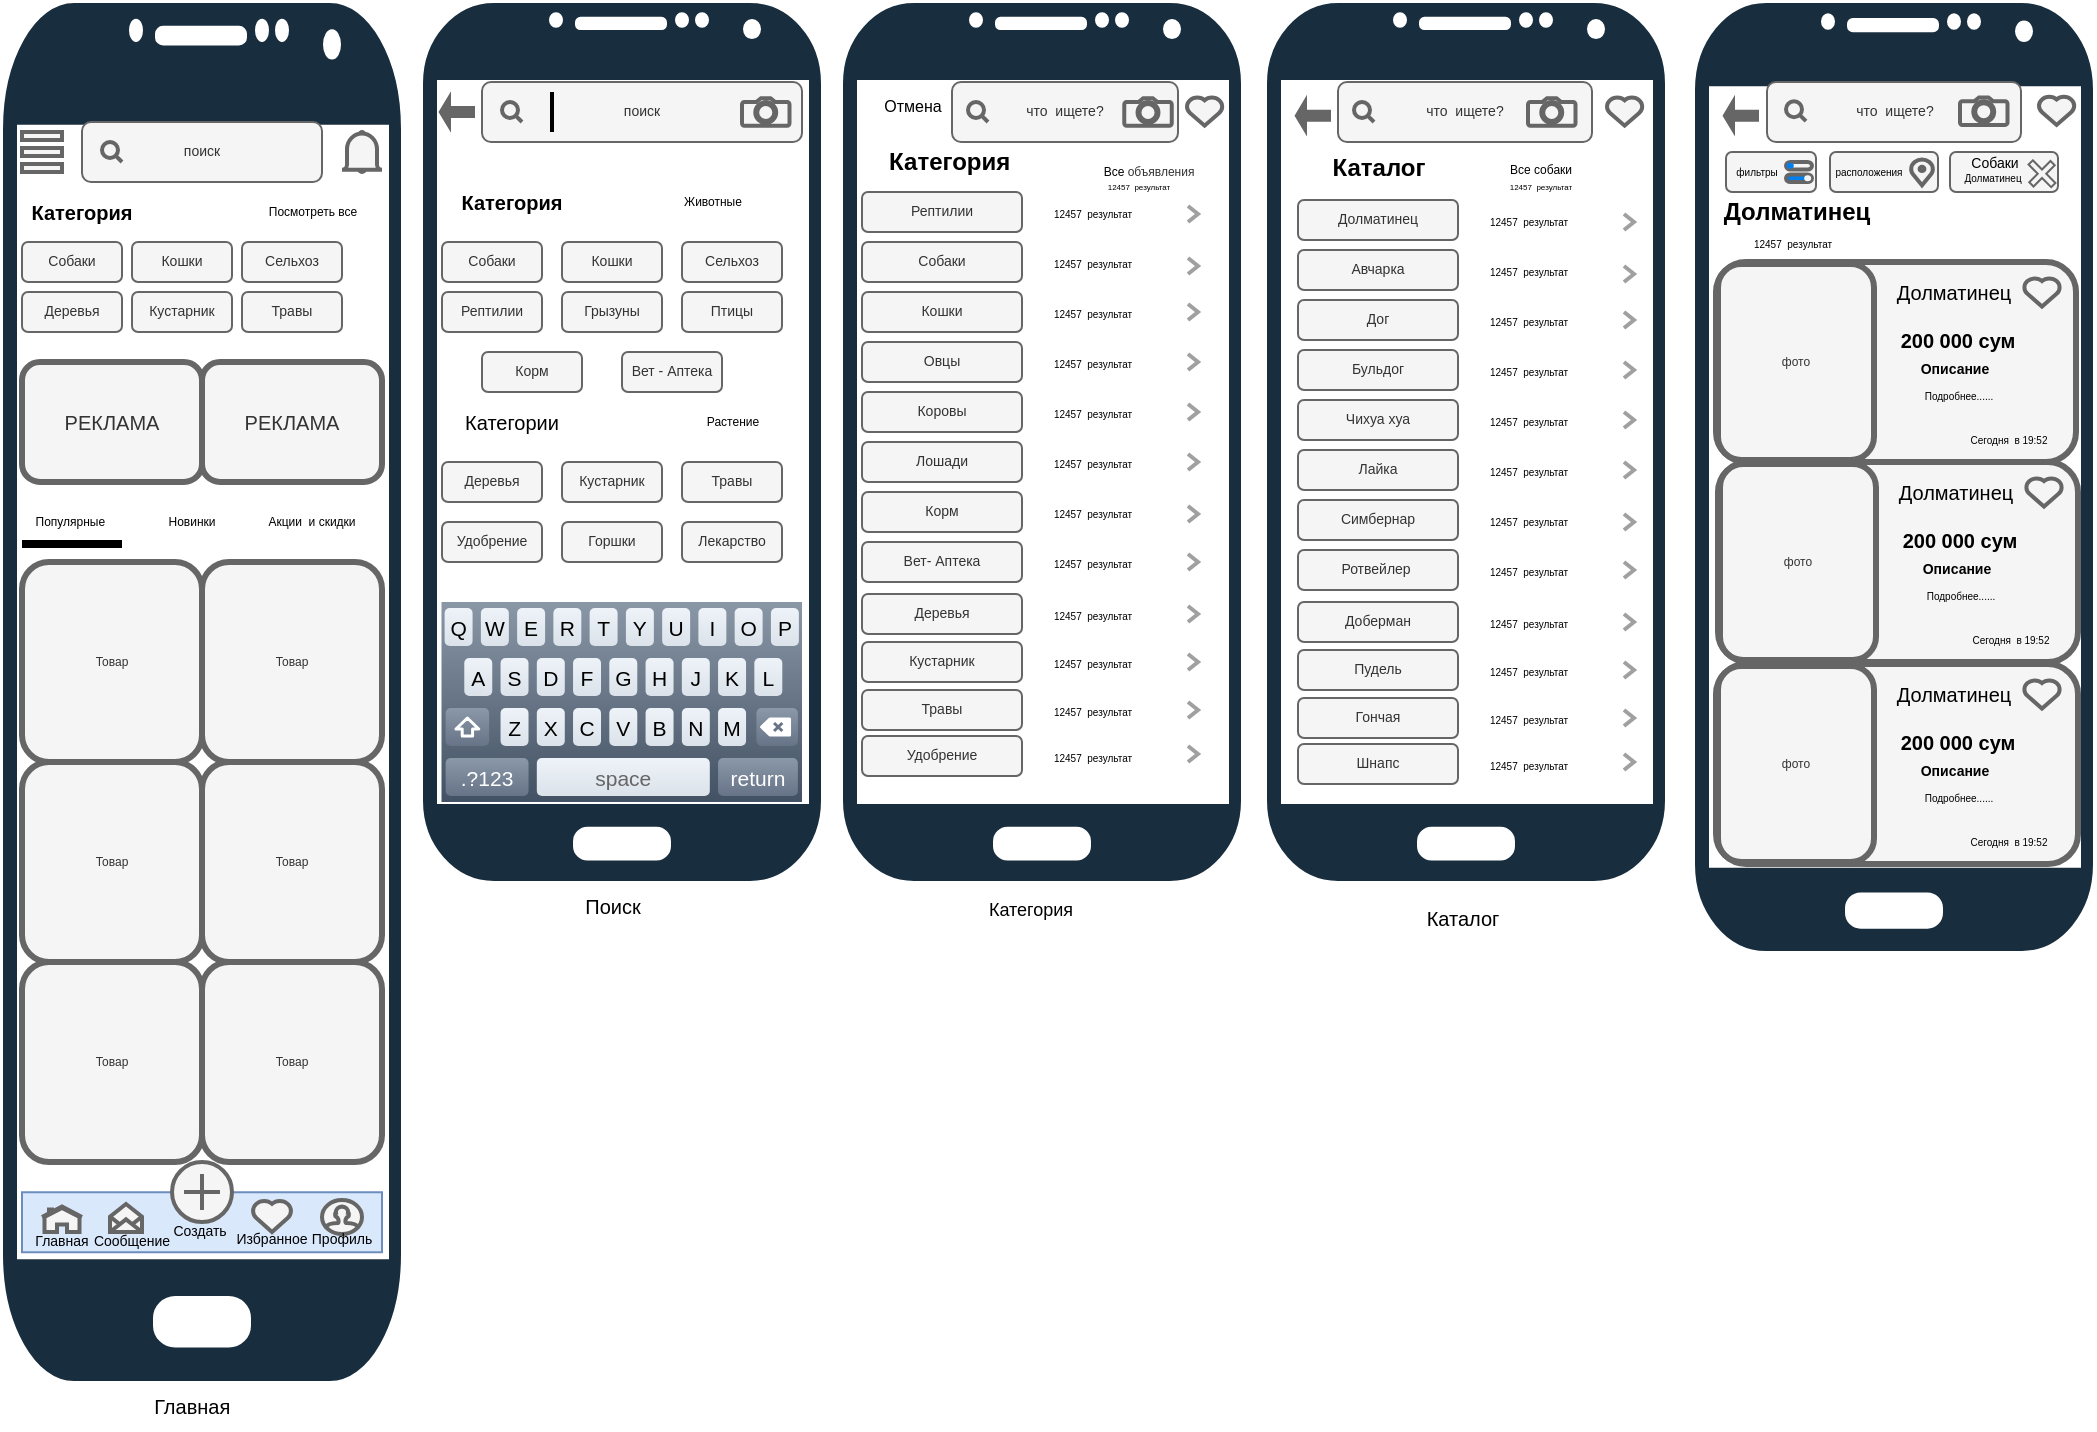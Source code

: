 <mxfile version="20.7.4" type="github">
  <diagram id="JlM-V_NoU1FeULhczOWX" name="Страница 1">
    <mxGraphModel dx="1083" dy="739" grid="0" gridSize="10" guides="1" tooltips="1" connect="1" arrows="1" fold="1" page="0" pageScale="1" pageWidth="827" pageHeight="1169" math="0" shadow="0">
      <root>
        <mxCell id="0" />
        <mxCell id="1" parent="0" />
        <mxCell id="flnWNuCMUBUqU85HIkac-3" value="" style="verticalLabelPosition=bottom;verticalAlign=top;html=1;shadow=0;dashed=0;strokeWidth=1;shape=mxgraph.android.phone2;strokeColor=#FFFFFF;labelBackgroundColor=none;fillColor=#182E3E;fontColor=#FFFFFF;" parent="1" vertex="1">
          <mxGeometry x="10" y="10" width="200" height="690" as="geometry" />
        </mxCell>
        <mxCell id="flnWNuCMUBUqU85HIkac-5" value="" style="rounded=0;whiteSpace=wrap;html=1;strokeColor=#6c8ebf;fillColor=#dae8fc;" parent="1" vertex="1">
          <mxGeometry x="20" y="605.13" width="180" height="30" as="geometry" />
        </mxCell>
        <mxCell id="flnWNuCMUBUqU85HIkac-6" value="" style="html=1;verticalLabelPosition=bottom;align=center;labelBackgroundColor=#ffffff;verticalAlign=top;strokeWidth=2;shadow=0;dashed=0;shape=mxgraph.ios7.icons.home;fillColor=#f5f5f5;fontColor=#333333;strokeColor=#666666;" parent="1" vertex="1">
          <mxGeometry x="30" y="612.25" width="20" height="12.75" as="geometry" />
        </mxCell>
        <mxCell id="flnWNuCMUBUqU85HIkac-7" value="" style="html=1;verticalLabelPosition=bottom;align=center;labelBackgroundColor=#ffffff;verticalAlign=top;strokeWidth=2;strokeColor=#666666;shadow=0;dashed=0;shape=mxgraph.ios7.icons.envelope_(empty);fontColor=#333333;fillColor=#f5f5f5;" parent="1" vertex="1">
          <mxGeometry x="64" y="611" width="16" height="14" as="geometry" />
        </mxCell>
        <mxCell id="flnWNuCMUBUqU85HIkac-11" value="" style="html=1;verticalLabelPosition=bottom;align=center;labelBackgroundColor=#ffffff;verticalAlign=top;strokeWidth=2;strokeColor=#666666;shadow=0;dashed=0;shape=mxgraph.ios7.icons.user;fontColor=#333333;fillColor=#f5f5f5;" parent="1" vertex="1">
          <mxGeometry x="170" y="608.97" width="20" height="17.03" as="geometry" />
        </mxCell>
        <mxCell id="flnWNuCMUBUqU85HIkac-12" value="&lt;p&gt;&lt;font color=&quot;#000000&quot;&gt;&lt;span style=&quot;caret-color: rgb(0, 0, 0); font-size: 7px;&quot;&gt;Главная&lt;/span&gt;&lt;/font&gt;&lt;/p&gt;" style="text;html=1;strokeColor=none;fillColor=none;align=center;verticalAlign=middle;whiteSpace=wrap;rounded=0;fontColor=#FFFFFF;" parent="1" vertex="1">
          <mxGeometry x="20" y="625" width="40" height="6.84" as="geometry" />
        </mxCell>
        <mxCell id="flnWNuCMUBUqU85HIkac-13" value="&lt;font face=&quot;Helvetica&quot;&gt;Сообщение&lt;/font&gt;" style="text;html=1;strokeColor=none;fillColor=none;align=center;verticalAlign=middle;whiteSpace=wrap;rounded=0;labelBackgroundColor=none;fontFamily=Tahoma;fontSize=7;fontColor=#000000;" parent="1" vertex="1">
          <mxGeometry x="50" y="615" width="50" height="30" as="geometry" />
        </mxCell>
        <mxCell id="flnWNuCMUBUqU85HIkac-15" value="Создать&amp;nbsp;" style="text;html=1;strokeColor=none;fillColor=none;align=center;verticalAlign=middle;whiteSpace=wrap;rounded=0;labelBackgroundColor=none;fontFamily=Helvetica;fontSize=7;fontColor=#000000;" parent="1" vertex="1">
          <mxGeometry x="85" y="615" width="50" height="20" as="geometry" />
        </mxCell>
        <mxCell id="flnWNuCMUBUqU85HIkac-16" value="Профиль" style="text;html=1;strokeColor=none;fillColor=none;align=center;verticalAlign=middle;whiteSpace=wrap;rounded=0;labelBackgroundColor=none;fontFamily=Helvetica;fontSize=7;fontColor=#000000;" parent="1" vertex="1">
          <mxGeometry x="150" y="613.84" width="60" height="30" as="geometry" />
        </mxCell>
        <mxCell id="flnWNuCMUBUqU85HIkac-17" value="" style="html=1;verticalLabelPosition=bottom;align=center;labelBackgroundColor=#ffffff;verticalAlign=top;strokeWidth=2;strokeColor=#666666;shadow=0;dashed=0;shape=mxgraph.ios7.icons.add;fontFamily=Helvetica;fontSize=7;fontColor=#333333;fillColor=#f5f5f5;" parent="1" vertex="1">
          <mxGeometry x="95" y="590" width="30" height="30" as="geometry" />
        </mxCell>
        <mxCell id="flnWNuCMUBUqU85HIkac-19" value="Избранное" style="text;html=1;align=center;verticalAlign=middle;whiteSpace=wrap;rounded=0;labelBackgroundColor=none;fontFamily=Helvetica;fontSize=7;fontColor=#000000;" parent="1" vertex="1">
          <mxGeometry x="125" y="623.84" width="40" height="10" as="geometry" />
        </mxCell>
        <mxCell id="flnWNuCMUBUqU85HIkac-20" value="поиск" style="rounded=1;whiteSpace=wrap;html=1;labelBackgroundColor=none;strokeColor=#666666;fontFamily=Helvetica;fontSize=7;fontColor=#333333;fillColor=#f5f5f5;align=center;" parent="1" vertex="1">
          <mxGeometry x="50" y="70" width="120" height="30" as="geometry" />
        </mxCell>
        <mxCell id="flnWNuCMUBUqU85HIkac-21" value="" style="html=1;verticalLabelPosition=bottom;align=center;labelBackgroundColor=#ffffff;verticalAlign=top;strokeWidth=2;strokeColor=#666666;shadow=0;dashed=0;shape=mxgraph.ios7.icons.looking_glass;fontFamily=Helvetica;fontSize=7;fontColor=#333333;fillColor=#f5f5f5;" parent="1" vertex="1">
          <mxGeometry x="60" y="80" width="10" height="10" as="geometry" />
        </mxCell>
        <mxCell id="flnWNuCMUBUqU85HIkac-22" value="" style="html=1;verticalLabelPosition=bottom;align=center;labelBackgroundColor=#ffffff;verticalAlign=top;strokeWidth=2;strokeColor=#666666;shadow=0;dashed=0;shape=mxgraph.ios7.icons.bell;fontFamily=Helvetica;fontSize=7;fontColor=#333333;fillColor=#f5f5f5;" parent="1" vertex="1">
          <mxGeometry x="180" y="75" width="20" height="20" as="geometry" />
        </mxCell>
        <mxCell id="flnWNuCMUBUqU85HIkac-23" value="" style="html=1;verticalLabelPosition=bottom;align=center;labelBackgroundColor=#ffffff;verticalAlign=top;strokeWidth=2;strokeColor=#666666;shadow=0;dashed=0;shape=mxgraph.ios7.icons.options;pointerEvents=1;fontFamily=Helvetica;fontSize=7;fontColor=#333333;fillColor=#f5f5f5;" parent="1" vertex="1">
          <mxGeometry x="20" y="75" width="20" height="20" as="geometry" />
        </mxCell>
        <mxCell id="flnWNuCMUBUqU85HIkac-25" value="Собаки" style="rounded=1;whiteSpace=wrap;html=1;labelBackgroundColor=none;strokeColor=#666666;fontFamily=Helvetica;fontSize=7;fontColor=#333333;fillColor=#f5f5f5;" parent="1" vertex="1">
          <mxGeometry x="20" y="130" width="50" height="20" as="geometry" />
        </mxCell>
        <mxCell id="flnWNuCMUBUqU85HIkac-26" value="Категория" style="text;html=1;strokeColor=none;fillColor=none;align=center;verticalAlign=middle;whiteSpace=wrap;rounded=0;labelBackgroundColor=none;fontFamily=Helvetica;fontSize=10;fontColor=#000000;strokeWidth=3;fontStyle=1" parent="1" vertex="1">
          <mxGeometry x="20" y="100" width="60" height="30" as="geometry" />
        </mxCell>
        <mxCell id="flnWNuCMUBUqU85HIkac-27" value="Кошки" style="rounded=1;whiteSpace=wrap;html=1;labelBackgroundColor=none;strokeColor=#666666;fontFamily=Helvetica;fontSize=7;fontColor=#333333;fillColor=#f5f5f5;" parent="1" vertex="1">
          <mxGeometry x="75" y="130" width="50" height="20" as="geometry" />
        </mxCell>
        <mxCell id="flnWNuCMUBUqU85HIkac-28" value="Сельхоз" style="rounded=1;whiteSpace=wrap;html=1;labelBackgroundColor=none;strokeColor=#666666;fontFamily=Helvetica;fontSize=7;fontColor=#333333;fillColor=#f5f5f5;" parent="1" vertex="1">
          <mxGeometry x="130" y="130" width="50" height="20" as="geometry" />
        </mxCell>
        <mxCell id="flnWNuCMUBUqU85HIkac-30" value="Деревья" style="rounded=1;whiteSpace=wrap;html=1;labelBackgroundColor=none;strokeColor=#666666;fontFamily=Helvetica;fontSize=7;fontColor=#333333;fillColor=#f5f5f5;" parent="1" vertex="1">
          <mxGeometry x="20" y="155" width="50" height="20" as="geometry" />
        </mxCell>
        <mxCell id="flnWNuCMUBUqU85HIkac-31" value="Кустарник" style="rounded=1;whiteSpace=wrap;html=1;labelBackgroundColor=none;strokeColor=#666666;fontFamily=Helvetica;fontSize=7;fontColor=#333333;fillColor=#f5f5f5;" parent="1" vertex="1">
          <mxGeometry x="75" y="155" width="50" height="20" as="geometry" />
        </mxCell>
        <mxCell id="flnWNuCMUBUqU85HIkac-32" value="Травы" style="rounded=1;whiteSpace=wrap;html=1;labelBackgroundColor=none;strokeColor=#666666;fontFamily=Helvetica;fontSize=7;fontColor=#333333;fillColor=#f5f5f5;" parent="1" vertex="1">
          <mxGeometry x="130" y="155" width="50" height="20" as="geometry" />
        </mxCell>
        <mxCell id="flnWNuCMUBUqU85HIkac-35" value="РЕКЛАМА" style="rounded=1;whiteSpace=wrap;html=1;labelBackgroundColor=none;strokeColor=#666666;strokeWidth=3;fontFamily=Helvetica;fontSize=10;fontColor=#333333;fillColor=#f5f5f5;" parent="1" vertex="1">
          <mxGeometry x="20" y="190" width="90" height="60" as="geometry" />
        </mxCell>
        <mxCell id="flnWNuCMUBUqU85HIkac-36" value="РЕКЛАМА" style="rounded=1;whiteSpace=wrap;html=1;labelBackgroundColor=none;strokeColor=#666666;strokeWidth=3;fontFamily=Helvetica;fontSize=10;fontColor=#333333;fillColor=#f5f5f5;" parent="1" vertex="1">
          <mxGeometry x="110" y="190" width="90" height="60" as="geometry" />
        </mxCell>
        <mxCell id="flnWNuCMUBUqU85HIkac-37" value="Акции &amp;nbsp;и скидки" style="text;html=1;strokeColor=none;fillColor=none;align=center;verticalAlign=middle;whiteSpace=wrap;rounded=0;labelBackgroundColor=none;strokeWidth=3;fontFamily=Helvetica;fontSize=6;fontColor=#000000;" parent="1" vertex="1">
          <mxGeometry x="140" y="260" width="50" height="20" as="geometry" />
        </mxCell>
        <mxCell id="flnWNuCMUBUqU85HIkac-38" value="Новинки" style="text;html=1;strokeColor=none;fillColor=none;align=center;verticalAlign=middle;whiteSpace=wrap;rounded=0;labelBackgroundColor=none;strokeWidth=3;fontFamily=Helvetica;fontSize=6;fontColor=#000000;" parent="1" vertex="1">
          <mxGeometry x="80" y="260" width="50" height="20" as="geometry" />
        </mxCell>
        <mxCell id="flnWNuCMUBUqU85HIkac-39" value="Популярные&amp;nbsp;" style="text;html=1;strokeColor=none;fillColor=none;align=center;verticalAlign=middle;whiteSpace=wrap;rounded=0;labelBackgroundColor=none;strokeWidth=3;fontFamily=Helvetica;fontSize=6;fontColor=#000000;" parent="1" vertex="1">
          <mxGeometry x="20" y="260" width="50" height="20" as="geometry" />
        </mxCell>
        <mxCell id="flnWNuCMUBUqU85HIkac-41" value="" style="line;strokeWidth=4;html=1;perimeter=backbonePerimeter;points=[];outlineConnect=0;labelBackgroundColor=none;strokeColor=#000000;fontFamily=Helvetica;fontSize=6;fontColor=#000000;fillColor=#182E3E;fillStyle=solid;" parent="1" vertex="1">
          <mxGeometry x="20" y="276" width="50" height="10" as="geometry" />
        </mxCell>
        <mxCell id="flnWNuCMUBUqU85HIkac-43" value="Товар" style="rounded=1;whiteSpace=wrap;html=1;labelBackgroundColor=none;fillStyle=solid;strokeColor=#666666;strokeWidth=3;fontFamily=Helvetica;fontSize=6;fontColor=#333333;fillColor=#f5f5f5;" parent="1" vertex="1">
          <mxGeometry x="20" y="290" width="90" height="100" as="geometry" />
        </mxCell>
        <mxCell id="flnWNuCMUBUqU85HIkac-44" value="Товар" style="rounded=1;whiteSpace=wrap;html=1;labelBackgroundColor=none;fillStyle=solid;strokeColor=#666666;strokeWidth=3;fontFamily=Helvetica;fontSize=6;fontColor=#333333;fillColor=#f5f5f5;" parent="1" vertex="1">
          <mxGeometry x="110" y="290" width="90" height="100" as="geometry" />
        </mxCell>
        <mxCell id="flnWNuCMUBUqU85HIkac-45" value="Товар" style="rounded=1;whiteSpace=wrap;html=1;labelBackgroundColor=none;fillStyle=solid;strokeColor=#666666;strokeWidth=3;fontFamily=Helvetica;fontSize=6;fontColor=#333333;fillColor=#f5f5f5;" parent="1" vertex="1">
          <mxGeometry x="20" y="390" width="90" height="100" as="geometry" />
        </mxCell>
        <mxCell id="flnWNuCMUBUqU85HIkac-46" value="Товар" style="rounded=1;whiteSpace=wrap;html=1;labelBackgroundColor=none;fillStyle=solid;strokeColor=#666666;strokeWidth=3;fontFamily=Helvetica;fontSize=6;fontColor=#333333;fillColor=#f5f5f5;" parent="1" vertex="1">
          <mxGeometry x="110" y="390" width="90" height="100" as="geometry" />
        </mxCell>
        <mxCell id="flnWNuCMUBUqU85HIkac-47" value="Товар" style="rounded=1;whiteSpace=wrap;html=1;labelBackgroundColor=none;fillStyle=solid;strokeColor=#666666;strokeWidth=3;fontFamily=Helvetica;fontSize=6;fontColor=#333333;fillColor=#f5f5f5;" parent="1" vertex="1">
          <mxGeometry x="20" y="490" width="90" height="100" as="geometry" />
        </mxCell>
        <mxCell id="flnWNuCMUBUqU85HIkac-48" value="Товар" style="rounded=1;whiteSpace=wrap;html=1;labelBackgroundColor=none;fillStyle=solid;strokeColor=#666666;strokeWidth=3;fontFamily=Helvetica;fontSize=6;fontColor=#333333;fillColor=#f5f5f5;" parent="1" vertex="1">
          <mxGeometry x="110" y="490" width="90" height="100" as="geometry" />
        </mxCell>
        <mxCell id="flnWNuCMUBUqU85HIkac-50" value="Посмотреть все" style="text;html=1;align=center;verticalAlign=middle;resizable=0;points=[];autosize=1;strokeColor=none;fillColor=none;fontSize=6;fontFamily=Helvetica;fontColor=#000000;" parent="1" vertex="1">
          <mxGeometry x="130" y="105" width="70" height="20" as="geometry" />
        </mxCell>
        <mxCell id="6RNCGOG-WSd5X_5wuMal-1" value="Главная&amp;nbsp;" style="text;html=1;align=center;verticalAlign=middle;resizable=0;points=[];autosize=1;strokeColor=none;fillColor=none;fontSize=10;fontFamily=Helvetica;fontColor=#000000;" parent="1" vertex="1">
          <mxGeometry x="76" y="700" width="59" height="24" as="geometry" />
        </mxCell>
        <mxCell id="6RNCGOG-WSd5X_5wuMal-2" value="" style="verticalLabelPosition=bottom;verticalAlign=top;html=1;shadow=0;dashed=0;strokeWidth=1;shape=mxgraph.android.phone2;strokeColor=#FFFFFF;labelBackgroundColor=none;fillColor=#182E3E;fontColor=#FFFFFF;" parent="1" vertex="1">
          <mxGeometry x="220" y="10" width="200" height="440" as="geometry" />
        </mxCell>
        <mxCell id="6RNCGOG-WSd5X_5wuMal-16" value="" style="shape=singleArrow;direction=west;whiteSpace=wrap;html=1;labelBackgroundColor=none;fillStyle=solid;strokeColor=#666666;strokeWidth=3;fontFamily=Helvetica;fontSize=6;fontColor=#333333;fillColor=#f5f5f5;" parent="1" vertex="1">
          <mxGeometry x="230" y="60" width="15" height="10" as="geometry" />
        </mxCell>
        <mxCell id="6RNCGOG-WSd5X_5wuMal-17" value="поиск" style="rounded=1;whiteSpace=wrap;html=1;labelBackgroundColor=none;strokeColor=#666666;fontFamily=Helvetica;fontSize=7;fontColor=#333333;fillColor=#f5f5f5;align=center;" parent="1" vertex="1">
          <mxGeometry x="250" y="50" width="160" height="30" as="geometry" />
        </mxCell>
        <mxCell id="6RNCGOG-WSd5X_5wuMal-18" value="" style="html=1;verticalLabelPosition=bottom;align=center;labelBackgroundColor=#ffffff;verticalAlign=top;strokeWidth=2;strokeColor=#666666;shadow=0;dashed=0;shape=mxgraph.ios7.icons.looking_glass;fontFamily=Helvetica;fontSize=7;fontColor=#333333;fillColor=#f5f5f5;" parent="1" vertex="1">
          <mxGeometry x="260" y="60" width="10" height="10" as="geometry" />
        </mxCell>
        <mxCell id="6RNCGOG-WSd5X_5wuMal-19" value="" style="html=1;verticalLabelPosition=bottom;align=center;labelBackgroundColor=#ffffff;verticalAlign=top;strokeWidth=2;strokeColor=#666666;shadow=0;dashed=0;shape=mxgraph.ios7.icons.camera;fillStyle=solid;fontFamily=Helvetica;fontSize=6;fontColor=#333333;fillColor=#f5f5f5;" parent="1" vertex="1">
          <mxGeometry x="380" y="58.15" width="23.75" height="13.7" as="geometry" />
        </mxCell>
        <mxCell id="6RNCGOG-WSd5X_5wuMal-20" value="" style="verticalLabelPosition=bottom;verticalAlign=top;html=1;shadow=0;dashed=0;strokeWidth=1;shape=mxgraph.ios.iKeybLett;sketch=0;labelBackgroundColor=none;fillStyle=solid;strokeColor=#000000;fontFamily=Helvetica;fontSize=6;fontColor=#000000;fillColor=#182E3E;" parent="1" vertex="1">
          <mxGeometry x="229.75" y="310" width="180.25" height="100" as="geometry" />
        </mxCell>
        <mxCell id="6RNCGOG-WSd5X_5wuMal-27" value="Собаки" style="rounded=1;whiteSpace=wrap;html=1;labelBackgroundColor=none;strokeColor=#666666;fontFamily=Helvetica;fontSize=7;fontColor=#333333;fillColor=#f5f5f5;" parent="1" vertex="1">
          <mxGeometry x="230" y="130" width="50" height="20" as="geometry" />
        </mxCell>
        <mxCell id="6RNCGOG-WSd5X_5wuMal-28" value="Категория" style="text;html=1;strokeColor=none;fillColor=none;align=center;verticalAlign=middle;whiteSpace=wrap;rounded=0;labelBackgroundColor=none;fontFamily=Helvetica;fontSize=10;fontColor=#000000;strokeWidth=3;fontStyle=1" parent="1" vertex="1">
          <mxGeometry x="235" y="95" width="60" height="30" as="geometry" />
        </mxCell>
        <mxCell id="6RNCGOG-WSd5X_5wuMal-29" value="Кошки" style="rounded=1;whiteSpace=wrap;html=1;labelBackgroundColor=none;strokeColor=#666666;fontFamily=Helvetica;fontSize=7;fontColor=#333333;fillColor=#f5f5f5;" parent="1" vertex="1">
          <mxGeometry x="290" y="130" width="50" height="20" as="geometry" />
        </mxCell>
        <mxCell id="6RNCGOG-WSd5X_5wuMal-30" value="Сельхоз" style="rounded=1;whiteSpace=wrap;html=1;labelBackgroundColor=none;strokeColor=#666666;fontFamily=Helvetica;fontSize=7;fontColor=#333333;fillColor=#f5f5f5;" parent="1" vertex="1">
          <mxGeometry x="350" y="130" width="50" height="20" as="geometry" />
        </mxCell>
        <mxCell id="6RNCGOG-WSd5X_5wuMal-31" value="Деревья" style="rounded=1;whiteSpace=wrap;html=1;labelBackgroundColor=none;strokeColor=#666666;fontFamily=Helvetica;fontSize=7;fontColor=#333333;fillColor=#f5f5f5;" parent="1" vertex="1">
          <mxGeometry x="230" y="240" width="50" height="20" as="geometry" />
        </mxCell>
        <mxCell id="6RNCGOG-WSd5X_5wuMal-32" value="Кустарник" style="rounded=1;whiteSpace=wrap;html=1;labelBackgroundColor=none;strokeColor=#666666;fontFamily=Helvetica;fontSize=7;fontColor=#333333;fillColor=#f5f5f5;" parent="1" vertex="1">
          <mxGeometry x="290" y="240" width="50" height="20" as="geometry" />
        </mxCell>
        <mxCell id="6RNCGOG-WSd5X_5wuMal-33" value="Травы" style="rounded=1;whiteSpace=wrap;html=1;labelBackgroundColor=none;strokeColor=#666666;fontFamily=Helvetica;fontSize=7;fontColor=#333333;fillColor=#f5f5f5;" parent="1" vertex="1">
          <mxGeometry x="350" y="240" width="50" height="20" as="geometry" />
        </mxCell>
        <mxCell id="6RNCGOG-WSd5X_5wuMal-34" value="Рептилии" style="rounded=1;whiteSpace=wrap;html=1;labelBackgroundColor=none;strokeColor=#666666;fontFamily=Helvetica;fontSize=7;fontColor=#333333;fillColor=#f5f5f5;" parent="1" vertex="1">
          <mxGeometry x="230" y="155" width="50" height="20" as="geometry" />
        </mxCell>
        <mxCell id="6RNCGOG-WSd5X_5wuMal-35" value="Грызуны" style="rounded=1;whiteSpace=wrap;html=1;labelBackgroundColor=none;strokeColor=#666666;fontFamily=Helvetica;fontSize=7;fontColor=#333333;fillColor=#f5f5f5;" parent="1" vertex="1">
          <mxGeometry x="290" y="155" width="50" height="20" as="geometry" />
        </mxCell>
        <mxCell id="6RNCGOG-WSd5X_5wuMal-36" value="Птицы" style="rounded=1;whiteSpace=wrap;html=1;labelBackgroundColor=none;strokeColor=#666666;fontFamily=Helvetica;fontSize=7;fontColor=#333333;fillColor=#f5f5f5;" parent="1" vertex="1">
          <mxGeometry x="350" y="155" width="50" height="20" as="geometry" />
        </mxCell>
        <mxCell id="6RNCGOG-WSd5X_5wuMal-37" value="Корм" style="rounded=1;whiteSpace=wrap;html=1;labelBackgroundColor=none;strokeColor=#666666;fontFamily=Helvetica;fontSize=7;fontColor=#333333;fillColor=#f5f5f5;" parent="1" vertex="1">
          <mxGeometry x="250" y="185" width="50" height="20" as="geometry" />
        </mxCell>
        <mxCell id="6RNCGOG-WSd5X_5wuMal-38" value="Вет - Аптека" style="rounded=1;whiteSpace=wrap;html=1;labelBackgroundColor=none;strokeColor=#666666;fontFamily=Helvetica;fontSize=7;fontColor=#333333;fillColor=#f5f5f5;" parent="1" vertex="1">
          <mxGeometry x="320" y="185" width="50" height="20" as="geometry" />
        </mxCell>
        <mxCell id="6RNCGOG-WSd5X_5wuMal-39" value="Животные" style="text;html=1;align=center;verticalAlign=middle;resizable=0;points=[];autosize=1;strokeColor=none;fillColor=none;fontSize=6;fontFamily=Helvetica;fontColor=#000000;" parent="1" vertex="1">
          <mxGeometry x="340" y="100" width="50" height="20" as="geometry" />
        </mxCell>
        <mxCell id="6RNCGOG-WSd5X_5wuMal-40" value="Категории" style="text;html=1;strokeColor=none;fillColor=none;align=center;verticalAlign=middle;whiteSpace=wrap;rounded=0;labelBackgroundColor=none;fontFamily=Helvetica;fontSize=10;fontColor=#000000;strokeWidth=3;" parent="1" vertex="1">
          <mxGeometry x="235" y="205" width="60" height="30" as="geometry" />
        </mxCell>
        <mxCell id="6RNCGOG-WSd5X_5wuMal-41" value="Растение" style="text;html=1;align=center;verticalAlign=middle;resizable=0;points=[];autosize=1;strokeColor=none;fillColor=none;fontSize=6;fontFamily=Helvetica;fontColor=#000000;" parent="1" vertex="1">
          <mxGeometry x="350" y="210" width="50" height="20" as="geometry" />
        </mxCell>
        <mxCell id="6RNCGOG-WSd5X_5wuMal-42" value="Удобрение" style="rounded=1;whiteSpace=wrap;html=1;labelBackgroundColor=none;strokeColor=#666666;fontFamily=Helvetica;fontSize=7;fontColor=#333333;fillColor=#f5f5f5;" parent="1" vertex="1">
          <mxGeometry x="230" y="270" width="50" height="20" as="geometry" />
        </mxCell>
        <mxCell id="6RNCGOG-WSd5X_5wuMal-43" value="Горшки" style="rounded=1;whiteSpace=wrap;html=1;labelBackgroundColor=none;strokeColor=#666666;fontFamily=Helvetica;fontSize=7;fontColor=#333333;fillColor=#f5f5f5;" parent="1" vertex="1">
          <mxGeometry x="290" y="270" width="50" height="20" as="geometry" />
        </mxCell>
        <mxCell id="6RNCGOG-WSd5X_5wuMal-44" value="Лекарство" style="rounded=1;whiteSpace=wrap;html=1;labelBackgroundColor=none;strokeColor=#666666;fontFamily=Helvetica;fontSize=7;fontColor=#333333;fillColor=#f5f5f5;" parent="1" vertex="1">
          <mxGeometry x="350" y="270" width="50" height="20" as="geometry" />
        </mxCell>
        <mxCell id="6RNCGOG-WSd5X_5wuMal-45" value="Поиск" style="text;html=1;align=center;verticalAlign=middle;resizable=0;points=[];autosize=1;strokeColor=none;fillColor=none;fontSize=10;fontFamily=Helvetica;fontColor=#000000;" parent="1" vertex="1">
          <mxGeometry x="291.5" y="450" width="47" height="24" as="geometry" />
        </mxCell>
        <mxCell id="6RNCGOG-WSd5X_5wuMal-46" value="" style="line;strokeWidth=2;direction=south;html=1;labelBackgroundColor=none;fillStyle=solid;strokeColor=#000000;fontFamily=Helvetica;fontSize=6;fontColor=#000000;fillColor=#182E3E;" parent="1" vertex="1">
          <mxGeometry x="280" y="55" width="10" height="20" as="geometry" />
        </mxCell>
        <mxCell id="6RNCGOG-WSd5X_5wuMal-47" value="" style="verticalLabelPosition=bottom;verticalAlign=top;html=1;shadow=0;dashed=0;strokeWidth=1;shape=mxgraph.android.phone2;strokeColor=#FFFFFF;labelBackgroundColor=none;fillColor=#182E3E;fontColor=#FFFFFF;" parent="1" vertex="1">
          <mxGeometry x="430" y="10" width="200" height="440" as="geometry" />
        </mxCell>
        <mxCell id="6RNCGOG-WSd5X_5wuMal-48" value="" style="verticalLabelPosition=bottom;verticalAlign=top;html=1;shadow=0;dashed=0;strokeWidth=1;shape=mxgraph.android.phone2;strokeColor=#FFFFFF;labelBackgroundColor=none;fillColor=#182E3E;fontColor=#FFFFFF;" parent="1" vertex="1">
          <mxGeometry x="642" y="10" width="200" height="440" as="geometry" />
        </mxCell>
        <mxCell id="6RNCGOG-WSd5X_5wuMal-49" value="Отмена" style="text;html=1;align=center;verticalAlign=middle;resizable=0;points=[];autosize=1;strokeColor=none;fillColor=none;fontSize=8;fontFamily=Helvetica;fontColor=#000000;" parent="1" vertex="1">
          <mxGeometry x="440" y="51.85" width="50" height="20" as="geometry" />
        </mxCell>
        <mxCell id="6RNCGOG-WSd5X_5wuMal-50" value="Категория&amp;nbsp;" style="text;html=1;align=center;verticalAlign=middle;resizable=0;points=[];autosize=1;strokeColor=none;fillColor=none;fontSize=12;fontFamily=Helvetica;fontColor=#000000;fontStyle=1" parent="1" vertex="1">
          <mxGeometry x="440" y="75" width="90" height="30" as="geometry" />
        </mxCell>
        <mxCell id="6RNCGOG-WSd5X_5wuMal-51" value="Рептилии" style="rounded=1;whiteSpace=wrap;html=1;labelBackgroundColor=none;strokeColor=#666666;fontFamily=Helvetica;fontSize=7;fontColor=#333333;fillColor=#f5f5f5;" parent="1" vertex="1">
          <mxGeometry x="440" y="105" width="80" height="20" as="geometry" />
        </mxCell>
        <mxCell id="6RNCGOG-WSd5X_5wuMal-52" value="Собаки" style="rounded=1;whiteSpace=wrap;html=1;labelBackgroundColor=none;strokeColor=#666666;fontFamily=Helvetica;fontSize=7;fontColor=#333333;fillColor=#f5f5f5;" parent="1" vertex="1">
          <mxGeometry x="440" y="130" width="80" height="20" as="geometry" />
        </mxCell>
        <mxCell id="6RNCGOG-WSd5X_5wuMal-53" value="12457 &amp;nbsp;результат" style="text;html=1;align=center;verticalAlign=middle;resizable=0;points=[];autosize=1;strokeColor=none;fillColor=none;fontSize=5;fontFamily=Helvetica;fontColor=#000000;" parent="1" vertex="1">
          <mxGeometry x="525" y="105" width="60" height="20" as="geometry" />
        </mxCell>
        <mxCell id="6RNCGOG-WSd5X_5wuMal-54" value="12457 &amp;nbsp;результат" style="text;html=1;align=center;verticalAlign=middle;resizable=0;points=[];autosize=1;strokeColor=none;fillColor=none;fontSize=5;fontFamily=Helvetica;fontColor=#000000;" parent="1" vertex="1">
          <mxGeometry x="525" y="130" width="60" height="20" as="geometry" />
        </mxCell>
        <mxCell id="6RNCGOG-WSd5X_5wuMal-57" value="Кошки" style="rounded=1;whiteSpace=wrap;html=1;labelBackgroundColor=none;strokeColor=#666666;fontFamily=Helvetica;fontSize=7;fontColor=#333333;fillColor=#f5f5f5;" parent="1" vertex="1">
          <mxGeometry x="440" y="155" width="80" height="20" as="geometry" />
        </mxCell>
        <mxCell id="6RNCGOG-WSd5X_5wuMal-58" value="12457 &amp;nbsp;результат" style="text;html=1;align=center;verticalAlign=middle;resizable=0;points=[];autosize=1;strokeColor=none;fillColor=none;fontSize=5;fontFamily=Helvetica;fontColor=#000000;" parent="1" vertex="1">
          <mxGeometry x="525" y="155" width="60" height="20" as="geometry" />
        </mxCell>
        <mxCell id="6RNCGOG-WSd5X_5wuMal-59" value="Овцы" style="rounded=1;whiteSpace=wrap;html=1;labelBackgroundColor=none;strokeColor=#666666;fontFamily=Helvetica;fontSize=7;fontColor=#333333;fillColor=#f5f5f5;" parent="1" vertex="1">
          <mxGeometry x="440" y="180" width="80" height="20" as="geometry" />
        </mxCell>
        <mxCell id="6RNCGOG-WSd5X_5wuMal-60" value="12457 &amp;nbsp;результат" style="text;html=1;align=center;verticalAlign=middle;resizable=0;points=[];autosize=1;strokeColor=none;fillColor=none;fontSize=5;fontFamily=Helvetica;fontColor=#000000;" parent="1" vertex="1">
          <mxGeometry x="525" y="180" width="60" height="20" as="geometry" />
        </mxCell>
        <mxCell id="6RNCGOG-WSd5X_5wuMal-61" value="Коровы" style="rounded=1;whiteSpace=wrap;html=1;labelBackgroundColor=none;strokeColor=#666666;fontFamily=Helvetica;fontSize=7;fontColor=#333333;fillColor=#f5f5f5;" parent="1" vertex="1">
          <mxGeometry x="440" y="205" width="80" height="20" as="geometry" />
        </mxCell>
        <mxCell id="6RNCGOG-WSd5X_5wuMal-62" value="12457 &amp;nbsp;результат" style="text;html=1;align=center;verticalAlign=middle;resizable=0;points=[];autosize=1;strokeColor=none;fillColor=none;fontSize=5;fontFamily=Helvetica;fontColor=#000000;" parent="1" vertex="1">
          <mxGeometry x="525" y="205" width="60" height="20" as="geometry" />
        </mxCell>
        <mxCell id="6RNCGOG-WSd5X_5wuMal-63" value="Лошади" style="rounded=1;whiteSpace=wrap;html=1;labelBackgroundColor=none;strokeColor=#666666;fontFamily=Helvetica;fontSize=7;fontColor=#333333;fillColor=#f5f5f5;" parent="1" vertex="1">
          <mxGeometry x="440" y="230" width="80" height="20" as="geometry" />
        </mxCell>
        <mxCell id="6RNCGOG-WSd5X_5wuMal-64" value="12457 &amp;nbsp;результат" style="text;html=1;align=center;verticalAlign=middle;resizable=0;points=[];autosize=1;strokeColor=none;fillColor=none;fontSize=5;fontFamily=Helvetica;fontColor=#000000;" parent="1" vertex="1">
          <mxGeometry x="525" y="230" width="60" height="20" as="geometry" />
        </mxCell>
        <mxCell id="6RNCGOG-WSd5X_5wuMal-65" value="Корм" style="rounded=1;whiteSpace=wrap;html=1;labelBackgroundColor=none;strokeColor=#666666;fontFamily=Helvetica;fontSize=7;fontColor=#333333;fillColor=#f5f5f5;" parent="1" vertex="1">
          <mxGeometry x="440" y="255" width="80" height="20" as="geometry" />
        </mxCell>
        <mxCell id="6RNCGOG-WSd5X_5wuMal-66" value="12457 &amp;nbsp;результат" style="text;html=1;align=center;verticalAlign=middle;resizable=0;points=[];autosize=1;strokeColor=none;fillColor=none;fontSize=5;fontFamily=Helvetica;fontColor=#000000;" parent="1" vertex="1">
          <mxGeometry x="525" y="255" width="60" height="20" as="geometry" />
        </mxCell>
        <mxCell id="6RNCGOG-WSd5X_5wuMal-67" value="Вет- Аптека" style="rounded=1;whiteSpace=wrap;html=1;labelBackgroundColor=none;strokeColor=#666666;fontFamily=Helvetica;fontSize=7;fontColor=#333333;fillColor=#f5f5f5;" parent="1" vertex="1">
          <mxGeometry x="440" y="280" width="80" height="20" as="geometry" />
        </mxCell>
        <mxCell id="6RNCGOG-WSd5X_5wuMal-68" value="12457 &amp;nbsp;результат" style="text;html=1;align=center;verticalAlign=middle;resizable=0;points=[];autosize=1;strokeColor=none;fillColor=none;fontSize=5;fontFamily=Helvetica;fontColor=#000000;" parent="1" vertex="1">
          <mxGeometry x="525" y="280" width="60" height="20" as="geometry" />
        </mxCell>
        <mxCell id="6RNCGOG-WSd5X_5wuMal-69" value="Деревья" style="rounded=1;whiteSpace=wrap;html=1;labelBackgroundColor=none;strokeColor=#666666;fontFamily=Helvetica;fontSize=7;fontColor=#333333;fillColor=#f5f5f5;" parent="1" vertex="1">
          <mxGeometry x="440" y="306" width="80" height="20" as="geometry" />
        </mxCell>
        <mxCell id="6RNCGOG-WSd5X_5wuMal-70" value="12457 &amp;nbsp;результат" style="text;html=1;align=center;verticalAlign=middle;resizable=0;points=[];autosize=1;strokeColor=none;fillColor=none;fontSize=5;fontFamily=Helvetica;fontColor=#000000;" parent="1" vertex="1">
          <mxGeometry x="525" y="306" width="60" height="20" as="geometry" />
        </mxCell>
        <mxCell id="6RNCGOG-WSd5X_5wuMal-71" value="Кустарник" style="rounded=1;whiteSpace=wrap;html=1;labelBackgroundColor=none;strokeColor=#666666;fontFamily=Helvetica;fontSize=7;fontColor=#333333;fillColor=#f5f5f5;" parent="1" vertex="1">
          <mxGeometry x="440" y="330" width="80" height="20" as="geometry" />
        </mxCell>
        <mxCell id="6RNCGOG-WSd5X_5wuMal-72" value="12457 &amp;nbsp;результат" style="text;html=1;align=center;verticalAlign=middle;resizable=0;points=[];autosize=1;strokeColor=none;fillColor=none;fontSize=5;fontFamily=Helvetica;fontColor=#000000;" parent="1" vertex="1">
          <mxGeometry x="525" y="330" width="60" height="20" as="geometry" />
        </mxCell>
        <mxCell id="6RNCGOG-WSd5X_5wuMal-73" value="Травы" style="rounded=1;whiteSpace=wrap;html=1;labelBackgroundColor=none;strokeColor=#666666;fontFamily=Helvetica;fontSize=7;fontColor=#333333;fillColor=#f5f5f5;" parent="1" vertex="1">
          <mxGeometry x="440" y="354" width="80" height="20" as="geometry" />
        </mxCell>
        <mxCell id="6RNCGOG-WSd5X_5wuMal-74" value="12457 &amp;nbsp;результат" style="text;html=1;align=center;verticalAlign=middle;resizable=0;points=[];autosize=1;strokeColor=none;fillColor=none;fontSize=5;fontFamily=Helvetica;fontColor=#000000;" parent="1" vertex="1">
          <mxGeometry x="525" y="354" width="60" height="20" as="geometry" />
        </mxCell>
        <mxCell id="6RNCGOG-WSd5X_5wuMal-76" value="Удобрение" style="rounded=1;whiteSpace=wrap;html=1;labelBackgroundColor=none;strokeColor=#666666;fontFamily=Helvetica;fontSize=7;fontColor=#333333;fillColor=#f5f5f5;" parent="1" vertex="1">
          <mxGeometry x="440" y="377" width="80" height="20" as="geometry" />
        </mxCell>
        <mxCell id="6RNCGOG-WSd5X_5wuMal-77" value="12457 &amp;nbsp;результат" style="text;html=1;align=center;verticalAlign=middle;resizable=0;points=[];autosize=1;strokeColor=none;fillColor=none;fontSize=5;fontFamily=Helvetica;fontColor=#000000;" parent="1" vertex="1">
          <mxGeometry x="525" y="377" width="60" height="20" as="geometry" />
        </mxCell>
        <mxCell id="6RNCGOG-WSd5X_5wuMal-78" value="Категория" style="text;html=1;align=center;verticalAlign=middle;resizable=0;points=[];autosize=1;strokeColor=none;fillColor=none;fontSize=9;fontFamily=Helvetica;fontColor=#000000;" parent="1" vertex="1">
          <mxGeometry x="493" y="453" width="62" height="22" as="geometry" />
        </mxCell>
        <mxCell id="6RNCGOG-WSd5X_5wuMal-79" value="" style="html=1;verticalLabelPosition=bottom;labelBackgroundColor=#ffffff;verticalAlign=top;shadow=0;dashed=0;strokeWidth=2;shape=mxgraph.ios7.misc.more;strokeColor=#a0a0a0;fillStyle=solid;fontFamily=Helvetica;fontSize=5;fontColor=#000000;fillColor=#182E3E;" parent="1" vertex="1">
          <mxGeometry x="603" y="112" width="5" height="8" as="geometry" />
        </mxCell>
        <mxCell id="6RNCGOG-WSd5X_5wuMal-80" value="" style="html=1;verticalLabelPosition=bottom;labelBackgroundColor=#ffffff;verticalAlign=top;shadow=0;dashed=0;strokeWidth=2;shape=mxgraph.ios7.misc.more;strokeColor=#a0a0a0;fillStyle=solid;fontFamily=Helvetica;fontSize=5;fontColor=#000000;fillColor=#182E3E;" parent="1" vertex="1">
          <mxGeometry x="603" y="138" width="5" height="8" as="geometry" />
        </mxCell>
        <mxCell id="6RNCGOG-WSd5X_5wuMal-81" value="" style="html=1;verticalLabelPosition=bottom;labelBackgroundColor=#ffffff;verticalAlign=top;shadow=0;dashed=0;strokeWidth=2;shape=mxgraph.ios7.misc.more;strokeColor=#a0a0a0;fillStyle=solid;fontFamily=Helvetica;fontSize=5;fontColor=#000000;fillColor=#182E3E;" parent="1" vertex="1">
          <mxGeometry x="603" y="161" width="5" height="8" as="geometry" />
        </mxCell>
        <mxCell id="6RNCGOG-WSd5X_5wuMal-82" value="" style="html=1;verticalLabelPosition=bottom;labelBackgroundColor=#ffffff;verticalAlign=top;shadow=0;dashed=0;strokeWidth=2;shape=mxgraph.ios7.misc.more;strokeColor=#a0a0a0;fillStyle=solid;fontFamily=Helvetica;fontSize=5;fontColor=#000000;fillColor=#182E3E;" parent="1" vertex="1">
          <mxGeometry x="603" y="186" width="5" height="8" as="geometry" />
        </mxCell>
        <mxCell id="6RNCGOG-WSd5X_5wuMal-83" value="" style="html=1;verticalLabelPosition=bottom;labelBackgroundColor=#ffffff;verticalAlign=top;shadow=0;dashed=0;strokeWidth=2;shape=mxgraph.ios7.misc.more;strokeColor=#a0a0a0;fillStyle=solid;fontFamily=Helvetica;fontSize=5;fontColor=#000000;fillColor=#182E3E;" parent="1" vertex="1">
          <mxGeometry x="603" y="211" width="5" height="8" as="geometry" />
        </mxCell>
        <mxCell id="6RNCGOG-WSd5X_5wuMal-84" value="" style="html=1;verticalLabelPosition=bottom;labelBackgroundColor=#ffffff;verticalAlign=top;shadow=0;dashed=0;strokeWidth=2;shape=mxgraph.ios7.misc.more;strokeColor=#a0a0a0;fillStyle=solid;fontFamily=Helvetica;fontSize=5;fontColor=#000000;fillColor=#182E3E;" parent="1" vertex="1">
          <mxGeometry x="603" y="236" width="5" height="8" as="geometry" />
        </mxCell>
        <mxCell id="6RNCGOG-WSd5X_5wuMal-85" value="" style="html=1;verticalLabelPosition=bottom;labelBackgroundColor=#ffffff;verticalAlign=top;shadow=0;dashed=0;strokeWidth=2;shape=mxgraph.ios7.misc.more;strokeColor=#a0a0a0;fillStyle=solid;fontFamily=Helvetica;fontSize=5;fontColor=#000000;fillColor=#182E3E;" parent="1" vertex="1">
          <mxGeometry x="603" y="262" width="5" height="8" as="geometry" />
        </mxCell>
        <mxCell id="6RNCGOG-WSd5X_5wuMal-86" value="" style="html=1;verticalLabelPosition=bottom;labelBackgroundColor=#ffffff;verticalAlign=top;shadow=0;dashed=0;strokeWidth=2;shape=mxgraph.ios7.misc.more;strokeColor=#a0a0a0;fillStyle=solid;fontFamily=Helvetica;fontSize=5;fontColor=#000000;fillColor=#182E3E;" parent="1" vertex="1">
          <mxGeometry x="603" y="286" width="5" height="8" as="geometry" />
        </mxCell>
        <mxCell id="6RNCGOG-WSd5X_5wuMal-87" value="" style="html=1;verticalLabelPosition=bottom;labelBackgroundColor=#ffffff;verticalAlign=top;shadow=0;dashed=0;strokeWidth=2;shape=mxgraph.ios7.misc.more;strokeColor=#a0a0a0;fillStyle=solid;fontFamily=Helvetica;fontSize=5;fontColor=#000000;fillColor=#182E3E;" parent="1" vertex="1">
          <mxGeometry x="603" y="312" width="5" height="8" as="geometry" />
        </mxCell>
        <mxCell id="6RNCGOG-WSd5X_5wuMal-88" value="" style="html=1;verticalLabelPosition=bottom;labelBackgroundColor=#ffffff;verticalAlign=top;shadow=0;dashed=0;strokeWidth=2;shape=mxgraph.ios7.misc.more;strokeColor=#a0a0a0;fillStyle=solid;fontFamily=Helvetica;fontSize=5;fontColor=#000000;fillColor=#182E3E;" parent="1" vertex="1">
          <mxGeometry x="603" y="336" width="5" height="8" as="geometry" />
        </mxCell>
        <mxCell id="6RNCGOG-WSd5X_5wuMal-89" value="" style="html=1;verticalLabelPosition=bottom;labelBackgroundColor=#ffffff;verticalAlign=top;shadow=0;dashed=0;strokeWidth=2;shape=mxgraph.ios7.misc.more;strokeColor=#a0a0a0;fillStyle=solid;fontFamily=Helvetica;fontSize=5;fontColor=#000000;fillColor=#182E3E;" parent="1" vertex="1">
          <mxGeometry x="603" y="360" width="5" height="8" as="geometry" />
        </mxCell>
        <mxCell id="6RNCGOG-WSd5X_5wuMal-90" value="" style="html=1;verticalLabelPosition=bottom;labelBackgroundColor=#ffffff;verticalAlign=top;shadow=0;dashed=0;strokeWidth=2;shape=mxgraph.ios7.misc.more;strokeColor=#a0a0a0;fillStyle=solid;fontFamily=Helvetica;fontSize=5;fontColor=#000000;fillColor=#182E3E;" parent="1" vertex="1">
          <mxGeometry x="603" y="382" width="5" height="8" as="geometry" />
        </mxCell>
        <mxCell id="6RNCGOG-WSd5X_5wuMal-91" value="Каталог" style="text;html=1;align=center;verticalAlign=middle;resizable=0;points=[];autosize=1;strokeColor=none;fillColor=none;fontSize=12;fontFamily=Helvetica;fontColor=#000000;fontStyle=1" parent="1" vertex="1">
          <mxGeometry x="664.5" y="80" width="67" height="26" as="geometry" />
        </mxCell>
        <mxCell id="6RNCGOG-WSd5X_5wuMal-92" value="Долматинец" style="rounded=1;whiteSpace=wrap;html=1;labelBackgroundColor=none;strokeColor=#666666;fontFamily=Helvetica;fontSize=7;fontColor=#333333;fillColor=#f5f5f5;" parent="1" vertex="1">
          <mxGeometry x="658" y="109" width="80" height="20" as="geometry" />
        </mxCell>
        <mxCell id="6RNCGOG-WSd5X_5wuMal-93" value="Авчарка" style="rounded=1;whiteSpace=wrap;html=1;labelBackgroundColor=none;strokeColor=#666666;fontFamily=Helvetica;fontSize=7;fontColor=#333333;fillColor=#f5f5f5;" parent="1" vertex="1">
          <mxGeometry x="658" y="134" width="80" height="20" as="geometry" />
        </mxCell>
        <mxCell id="6RNCGOG-WSd5X_5wuMal-94" value="12457 &amp;nbsp;результат" style="text;html=1;align=center;verticalAlign=middle;resizable=0;points=[];autosize=1;strokeColor=none;fillColor=none;fontSize=5;fontFamily=Helvetica;fontColor=#000000;" parent="1" vertex="1">
          <mxGeometry x="743" y="109" width="60" height="20" as="geometry" />
        </mxCell>
        <mxCell id="6RNCGOG-WSd5X_5wuMal-95" value="12457 &amp;nbsp;результат" style="text;html=1;align=center;verticalAlign=middle;resizable=0;points=[];autosize=1;strokeColor=none;fillColor=none;fontSize=5;fontFamily=Helvetica;fontColor=#000000;" parent="1" vertex="1">
          <mxGeometry x="743" y="134" width="60" height="20" as="geometry" />
        </mxCell>
        <mxCell id="6RNCGOG-WSd5X_5wuMal-96" value="Дог" style="rounded=1;whiteSpace=wrap;html=1;labelBackgroundColor=none;strokeColor=#666666;fontFamily=Helvetica;fontSize=7;fontColor=#333333;fillColor=#f5f5f5;" parent="1" vertex="1">
          <mxGeometry x="658" y="159" width="80" height="20" as="geometry" />
        </mxCell>
        <mxCell id="6RNCGOG-WSd5X_5wuMal-97" value="12457 &amp;nbsp;результат" style="text;html=1;align=center;verticalAlign=middle;resizable=0;points=[];autosize=1;strokeColor=none;fillColor=none;fontSize=5;fontFamily=Helvetica;fontColor=#000000;" parent="1" vertex="1">
          <mxGeometry x="743" y="159" width="60" height="20" as="geometry" />
        </mxCell>
        <mxCell id="6RNCGOG-WSd5X_5wuMal-98" value="Бульдог" style="rounded=1;whiteSpace=wrap;html=1;labelBackgroundColor=none;strokeColor=#666666;fontFamily=Helvetica;fontSize=7;fontColor=#333333;fillColor=#f5f5f5;" parent="1" vertex="1">
          <mxGeometry x="658" y="184" width="80" height="20" as="geometry" />
        </mxCell>
        <mxCell id="6RNCGOG-WSd5X_5wuMal-99" value="12457 &amp;nbsp;результат" style="text;html=1;align=center;verticalAlign=middle;resizable=0;points=[];autosize=1;strokeColor=none;fillColor=none;fontSize=5;fontFamily=Helvetica;fontColor=#000000;" parent="1" vertex="1">
          <mxGeometry x="743" y="184" width="60" height="20" as="geometry" />
        </mxCell>
        <mxCell id="6RNCGOG-WSd5X_5wuMal-100" value="Чихуа хуа" style="rounded=1;whiteSpace=wrap;html=1;labelBackgroundColor=none;strokeColor=#666666;fontFamily=Helvetica;fontSize=7;fontColor=#333333;fillColor=#f5f5f5;" parent="1" vertex="1">
          <mxGeometry x="658" y="209" width="80" height="20" as="geometry" />
        </mxCell>
        <mxCell id="6RNCGOG-WSd5X_5wuMal-101" value="12457 &amp;nbsp;результат" style="text;html=1;align=center;verticalAlign=middle;resizable=0;points=[];autosize=1;strokeColor=none;fillColor=none;fontSize=5;fontFamily=Helvetica;fontColor=#000000;" parent="1" vertex="1">
          <mxGeometry x="743" y="209" width="60" height="20" as="geometry" />
        </mxCell>
        <mxCell id="6RNCGOG-WSd5X_5wuMal-102" value="Лайка" style="rounded=1;whiteSpace=wrap;html=1;labelBackgroundColor=none;strokeColor=#666666;fontFamily=Helvetica;fontSize=7;fontColor=#333333;fillColor=#f5f5f5;" parent="1" vertex="1">
          <mxGeometry x="658" y="234" width="80" height="20" as="geometry" />
        </mxCell>
        <mxCell id="6RNCGOG-WSd5X_5wuMal-103" value="12457 &amp;nbsp;результат" style="text;html=1;align=center;verticalAlign=middle;resizable=0;points=[];autosize=1;strokeColor=none;fillColor=none;fontSize=5;fontFamily=Helvetica;fontColor=#000000;" parent="1" vertex="1">
          <mxGeometry x="743" y="234" width="60" height="20" as="geometry" />
        </mxCell>
        <mxCell id="6RNCGOG-WSd5X_5wuMal-104" value="Симбернар" style="rounded=1;whiteSpace=wrap;html=1;labelBackgroundColor=none;strokeColor=#666666;fontFamily=Helvetica;fontSize=7;fontColor=#333333;fillColor=#f5f5f5;" parent="1" vertex="1">
          <mxGeometry x="658" y="259" width="80" height="20" as="geometry" />
        </mxCell>
        <mxCell id="6RNCGOG-WSd5X_5wuMal-105" value="12457 &amp;nbsp;результат" style="text;html=1;align=center;verticalAlign=middle;resizable=0;points=[];autosize=1;strokeColor=none;fillColor=none;fontSize=5;fontFamily=Helvetica;fontColor=#000000;" parent="1" vertex="1">
          <mxGeometry x="743" y="259" width="60" height="20" as="geometry" />
        </mxCell>
        <mxCell id="6RNCGOG-WSd5X_5wuMal-106" value="Ротвейлер&amp;nbsp;" style="rounded=1;whiteSpace=wrap;html=1;labelBackgroundColor=none;strokeColor=#666666;fontFamily=Helvetica;fontSize=7;fontColor=#333333;fillColor=#f5f5f5;" parent="1" vertex="1">
          <mxGeometry x="658" y="284" width="80" height="20" as="geometry" />
        </mxCell>
        <mxCell id="6RNCGOG-WSd5X_5wuMal-107" value="12457 &amp;nbsp;результат" style="text;html=1;align=center;verticalAlign=middle;resizable=0;points=[];autosize=1;strokeColor=none;fillColor=none;fontSize=5;fontFamily=Helvetica;fontColor=#000000;" parent="1" vertex="1">
          <mxGeometry x="743" y="284" width="60" height="20" as="geometry" />
        </mxCell>
        <mxCell id="6RNCGOG-WSd5X_5wuMal-108" value="Доберман" style="rounded=1;whiteSpace=wrap;html=1;labelBackgroundColor=none;strokeColor=#666666;fontFamily=Helvetica;fontSize=7;fontColor=#333333;fillColor=#f5f5f5;" parent="1" vertex="1">
          <mxGeometry x="658" y="310" width="80" height="20" as="geometry" />
        </mxCell>
        <mxCell id="6RNCGOG-WSd5X_5wuMal-109" value="12457 &amp;nbsp;результат" style="text;html=1;align=center;verticalAlign=middle;resizable=0;points=[];autosize=1;strokeColor=none;fillColor=none;fontSize=5;fontFamily=Helvetica;fontColor=#000000;" parent="1" vertex="1">
          <mxGeometry x="743" y="310" width="60" height="20" as="geometry" />
        </mxCell>
        <mxCell id="6RNCGOG-WSd5X_5wuMal-110" value="Пудель" style="rounded=1;whiteSpace=wrap;html=1;labelBackgroundColor=none;strokeColor=#666666;fontFamily=Helvetica;fontSize=7;fontColor=#333333;fillColor=#f5f5f5;" parent="1" vertex="1">
          <mxGeometry x="658" y="334" width="80" height="20" as="geometry" />
        </mxCell>
        <mxCell id="6RNCGOG-WSd5X_5wuMal-111" value="12457 &amp;nbsp;результат" style="text;html=1;align=center;verticalAlign=middle;resizable=0;points=[];autosize=1;strokeColor=none;fillColor=none;fontSize=5;fontFamily=Helvetica;fontColor=#000000;" parent="1" vertex="1">
          <mxGeometry x="743" y="334" width="60" height="20" as="geometry" />
        </mxCell>
        <mxCell id="6RNCGOG-WSd5X_5wuMal-112" value="Гончая" style="rounded=1;whiteSpace=wrap;html=1;labelBackgroundColor=none;strokeColor=#666666;fontFamily=Helvetica;fontSize=7;fontColor=#333333;fillColor=#f5f5f5;" parent="1" vertex="1">
          <mxGeometry x="658" y="358" width="80" height="20" as="geometry" />
        </mxCell>
        <mxCell id="6RNCGOG-WSd5X_5wuMal-113" value="12457 &amp;nbsp;результат" style="text;html=1;align=center;verticalAlign=middle;resizable=0;points=[];autosize=1;strokeColor=none;fillColor=none;fontSize=5;fontFamily=Helvetica;fontColor=#000000;" parent="1" vertex="1">
          <mxGeometry x="743" y="358" width="60" height="20" as="geometry" />
        </mxCell>
        <mxCell id="6RNCGOG-WSd5X_5wuMal-114" value="Шнапс" style="rounded=1;whiteSpace=wrap;html=1;labelBackgroundColor=none;strokeColor=#666666;fontFamily=Helvetica;fontSize=7;fontColor=#333333;fillColor=#f5f5f5;" parent="1" vertex="1">
          <mxGeometry x="658" y="381" width="80" height="20" as="geometry" />
        </mxCell>
        <mxCell id="6RNCGOG-WSd5X_5wuMal-115" value="12457 &amp;nbsp;результат" style="text;html=1;align=center;verticalAlign=middle;resizable=0;points=[];autosize=1;strokeColor=none;fillColor=none;fontSize=5;fontFamily=Helvetica;fontColor=#000000;" parent="1" vertex="1">
          <mxGeometry x="743" y="381" width="60" height="20" as="geometry" />
        </mxCell>
        <mxCell id="6RNCGOG-WSd5X_5wuMal-116" value="" style="html=1;verticalLabelPosition=bottom;labelBackgroundColor=#ffffff;verticalAlign=top;shadow=0;dashed=0;strokeWidth=2;shape=mxgraph.ios7.misc.more;strokeColor=#a0a0a0;fillStyle=solid;fontFamily=Helvetica;fontSize=5;fontColor=#000000;fillColor=#182E3E;" parent="1" vertex="1">
          <mxGeometry x="821" y="116" width="5" height="8" as="geometry" />
        </mxCell>
        <mxCell id="6RNCGOG-WSd5X_5wuMal-117" value="" style="html=1;verticalLabelPosition=bottom;labelBackgroundColor=#ffffff;verticalAlign=top;shadow=0;dashed=0;strokeWidth=2;shape=mxgraph.ios7.misc.more;strokeColor=#a0a0a0;fillStyle=solid;fontFamily=Helvetica;fontSize=5;fontColor=#000000;fillColor=#182E3E;" parent="1" vertex="1">
          <mxGeometry x="821" y="142" width="5" height="8" as="geometry" />
        </mxCell>
        <mxCell id="6RNCGOG-WSd5X_5wuMal-118" value="" style="html=1;verticalLabelPosition=bottom;labelBackgroundColor=#ffffff;verticalAlign=top;shadow=0;dashed=0;strokeWidth=2;shape=mxgraph.ios7.misc.more;strokeColor=#a0a0a0;fillStyle=solid;fontFamily=Helvetica;fontSize=5;fontColor=#000000;fillColor=#182E3E;" parent="1" vertex="1">
          <mxGeometry x="821" y="165" width="5" height="8" as="geometry" />
        </mxCell>
        <mxCell id="6RNCGOG-WSd5X_5wuMal-119" value="" style="html=1;verticalLabelPosition=bottom;labelBackgroundColor=#ffffff;verticalAlign=top;shadow=0;dashed=0;strokeWidth=2;shape=mxgraph.ios7.misc.more;strokeColor=#a0a0a0;fillStyle=solid;fontFamily=Helvetica;fontSize=5;fontColor=#000000;fillColor=#182E3E;" parent="1" vertex="1">
          <mxGeometry x="821" y="190" width="5" height="8" as="geometry" />
        </mxCell>
        <mxCell id="6RNCGOG-WSd5X_5wuMal-120" value="" style="html=1;verticalLabelPosition=bottom;labelBackgroundColor=#ffffff;verticalAlign=top;shadow=0;dashed=0;strokeWidth=2;shape=mxgraph.ios7.misc.more;strokeColor=#a0a0a0;fillStyle=solid;fontFamily=Helvetica;fontSize=5;fontColor=#000000;fillColor=#182E3E;" parent="1" vertex="1">
          <mxGeometry x="821" y="215" width="5" height="8" as="geometry" />
        </mxCell>
        <mxCell id="6RNCGOG-WSd5X_5wuMal-121" value="" style="html=1;verticalLabelPosition=bottom;labelBackgroundColor=#ffffff;verticalAlign=top;shadow=0;dashed=0;strokeWidth=2;shape=mxgraph.ios7.misc.more;strokeColor=#a0a0a0;fillStyle=solid;fontFamily=Helvetica;fontSize=5;fontColor=#000000;fillColor=#182E3E;" parent="1" vertex="1">
          <mxGeometry x="821" y="240" width="5" height="8" as="geometry" />
        </mxCell>
        <mxCell id="6RNCGOG-WSd5X_5wuMal-122" value="" style="html=1;verticalLabelPosition=bottom;labelBackgroundColor=#ffffff;verticalAlign=top;shadow=0;dashed=0;strokeWidth=2;shape=mxgraph.ios7.misc.more;strokeColor=#a0a0a0;fillStyle=solid;fontFamily=Helvetica;fontSize=5;fontColor=#000000;fillColor=#182E3E;" parent="1" vertex="1">
          <mxGeometry x="821" y="266" width="5" height="8" as="geometry" />
        </mxCell>
        <mxCell id="6RNCGOG-WSd5X_5wuMal-123" value="" style="html=1;verticalLabelPosition=bottom;labelBackgroundColor=#ffffff;verticalAlign=top;shadow=0;dashed=0;strokeWidth=2;shape=mxgraph.ios7.misc.more;strokeColor=#a0a0a0;fillStyle=solid;fontFamily=Helvetica;fontSize=5;fontColor=#000000;fillColor=#182E3E;" parent="1" vertex="1">
          <mxGeometry x="821" y="290" width="5" height="8" as="geometry" />
        </mxCell>
        <mxCell id="6RNCGOG-WSd5X_5wuMal-124" value="" style="html=1;verticalLabelPosition=bottom;labelBackgroundColor=#ffffff;verticalAlign=top;shadow=0;dashed=0;strokeWidth=2;shape=mxgraph.ios7.misc.more;strokeColor=#a0a0a0;fillStyle=solid;fontFamily=Helvetica;fontSize=5;fontColor=#000000;fillColor=#182E3E;" parent="1" vertex="1">
          <mxGeometry x="821" y="316" width="5" height="8" as="geometry" />
        </mxCell>
        <mxCell id="6RNCGOG-WSd5X_5wuMal-125" value="" style="html=1;verticalLabelPosition=bottom;labelBackgroundColor=#ffffff;verticalAlign=top;shadow=0;dashed=0;strokeWidth=2;shape=mxgraph.ios7.misc.more;strokeColor=#a0a0a0;fillStyle=solid;fontFamily=Helvetica;fontSize=5;fontColor=#000000;fillColor=#182E3E;" parent="1" vertex="1">
          <mxGeometry x="821" y="340" width="5" height="8" as="geometry" />
        </mxCell>
        <mxCell id="6RNCGOG-WSd5X_5wuMal-126" value="" style="html=1;verticalLabelPosition=bottom;labelBackgroundColor=#ffffff;verticalAlign=top;shadow=0;dashed=0;strokeWidth=2;shape=mxgraph.ios7.misc.more;strokeColor=#a0a0a0;fillStyle=solid;fontFamily=Helvetica;fontSize=5;fontColor=#000000;fillColor=#182E3E;" parent="1" vertex="1">
          <mxGeometry x="821" y="364" width="5" height="8" as="geometry" />
        </mxCell>
        <mxCell id="6RNCGOG-WSd5X_5wuMal-127" value="" style="html=1;verticalLabelPosition=bottom;labelBackgroundColor=#ffffff;verticalAlign=top;shadow=0;dashed=0;strokeWidth=2;shape=mxgraph.ios7.misc.more;strokeColor=#a0a0a0;fillStyle=solid;fontFamily=Helvetica;fontSize=5;fontColor=#000000;fillColor=#182E3E;" parent="1" vertex="1">
          <mxGeometry x="821" y="386" width="5" height="8" as="geometry" />
        </mxCell>
        <mxCell id="6RNCGOG-WSd5X_5wuMal-130" value="" style="shape=singleArrow;direction=west;whiteSpace=wrap;html=1;labelBackgroundColor=none;fillStyle=solid;strokeColor=#666666;strokeWidth=3;fontFamily=Helvetica;fontSize=6;fontColor=#333333;fillColor=#f5f5f5;" parent="1" vertex="1">
          <mxGeometry x="658" y="61.85" width="15" height="10" as="geometry" />
        </mxCell>
        <mxCell id="6RNCGOG-WSd5X_5wuMal-131" value="Все собаки" style="text;html=1;align=center;verticalAlign=middle;resizable=0;points=[];autosize=1;strokeColor=none;fillColor=none;fontSize=6;fontFamily=Helvetica;fontColor=#000000;" parent="1" vertex="1">
          <mxGeometry x="754" y="84" width="50" height="19" as="geometry" />
        </mxCell>
        <mxCell id="6RNCGOG-WSd5X_5wuMal-133" value="Каталог" style="text;html=1;align=center;verticalAlign=middle;resizable=0;points=[];autosize=1;strokeColor=none;fillColor=none;fontSize=10;fontFamily=Helvetica;fontColor=#000000;" parent="1" vertex="1">
          <mxGeometry x="712" y="456" width="56" height="24" as="geometry" />
        </mxCell>
        <mxCell id="fINkzWzRLbStMRlTK37i-1" value="12457 &amp;nbsp;результат" style="text;html=1;align=center;verticalAlign=middle;resizable=0;points=[];autosize=1;strokeColor=none;fillColor=none;fontSize=4;fontFamily=Helvetica;fontColor=#000000;" parent="1" vertex="1">
          <mxGeometry x="754" y="95" width="50" height="16" as="geometry" />
        </mxCell>
        <mxCell id="fINkzWzRLbStMRlTK37i-2" value="Все&amp;nbsp;&lt;span style=&quot;caret-color: rgb(51, 51, 51); color: rgb(51, 51, 51); font-size: 6px;&quot;&gt;&lt;font style=&quot;font-size: 6px;&quot;&gt;объявления&lt;/font&gt;&lt;/span&gt;" style="text;html=1;align=center;verticalAlign=middle;resizable=0;points=[];autosize=1;strokeColor=none;fillColor=none;fontSize=6;fontFamily=Helvetica;fontColor=#000000;" parent="1" vertex="1">
          <mxGeometry x="551" y="85.5" width="64" height="19" as="geometry" />
        </mxCell>
        <mxCell id="fINkzWzRLbStMRlTK37i-3" value="12457 &amp;nbsp;результат" style="text;html=1;align=center;verticalAlign=middle;resizable=0;points=[];autosize=1;strokeColor=none;fillColor=none;fontSize=4;fontFamily=Helvetica;fontColor=#000000;" parent="1" vertex="1">
          <mxGeometry x="553" y="95" width="50" height="16" as="geometry" />
        </mxCell>
        <mxCell id="fINkzWzRLbStMRlTK37i-4" value="" style="verticalLabelPosition=bottom;verticalAlign=top;html=1;shadow=0;dashed=0;strokeWidth=1;shape=mxgraph.android.phone2;strokeColor=#FFFFFF;labelBackgroundColor=none;fillColor=#182E3E;fontColor=#FFFFFF;" parent="1" vertex="1">
          <mxGeometry x="856" y="10" width="200" height="475" as="geometry" />
        </mxCell>
        <mxCell id="fINkzWzRLbStMRlTK37i-5" value="" style="html=1;verticalLabelPosition=bottom;align=center;labelBackgroundColor=#ffffff;verticalAlign=top;strokeWidth=2;strokeColor=#666666;shadow=0;dashed=0;shape=mxgraph.ios7.icons.heart;fontSize=6;fillColor=#f5f5f5;fontColor=#333333;" parent="1" vertex="1">
          <mxGeometry x="135" y="609" width="20" height="16" as="geometry" />
        </mxCell>
        <mxCell id="fINkzWzRLbStMRlTK37i-7" value="что &amp;nbsp;ищете?" style="rounded=1;whiteSpace=wrap;html=1;labelBackgroundColor=none;strokeColor=#666666;fontFamily=Helvetica;fontSize=7;fontColor=#333333;fillColor=#f5f5f5;align=center;" parent="1" vertex="1">
          <mxGeometry x="485" y="50" width="113" height="30" as="geometry" />
        </mxCell>
        <mxCell id="fINkzWzRLbStMRlTK37i-8" value="" style="html=1;verticalLabelPosition=bottom;align=center;labelBackgroundColor=#ffffff;verticalAlign=top;strokeWidth=2;strokeColor=#666666;shadow=0;dashed=0;shape=mxgraph.ios7.icons.looking_glass;fontFamily=Helvetica;fontSize=7;fontColor=#333333;fillColor=#f5f5f5;" parent="1" vertex="1">
          <mxGeometry x="493" y="60" width="10" height="10" as="geometry" />
        </mxCell>
        <mxCell id="fINkzWzRLbStMRlTK37i-9" value="" style="html=1;verticalLabelPosition=bottom;align=center;labelBackgroundColor=#ffffff;verticalAlign=top;strokeWidth=2;strokeColor=#666666;shadow=0;dashed=0;shape=mxgraph.ios7.icons.camera;fillStyle=solid;fontFamily=Helvetica;fontSize=6;fontColor=#333333;fillColor=#f5f5f5;" parent="1" vertex="1">
          <mxGeometry x="571.13" y="58.15" width="23.75" height="13.7" as="geometry" />
        </mxCell>
        <mxCell id="fINkzWzRLbStMRlTK37i-10" value="" style="html=1;verticalLabelPosition=bottom;align=center;labelBackgroundColor=#ffffff;verticalAlign=top;strokeWidth=2;strokeColor=#666666;shadow=0;dashed=0;shape=mxgraph.ios7.icons.heart;fontSize=6;fillColor=#f5f5f5;fontColor=#333333;" parent="1" vertex="1">
          <mxGeometry x="602" y="57.35" width="18.6" height="14.5" as="geometry" />
        </mxCell>
        <mxCell id="fINkzWzRLbStMRlTK37i-11" value="что &amp;nbsp;ищете?" style="rounded=1;whiteSpace=wrap;html=1;labelBackgroundColor=none;strokeColor=#666666;fontFamily=Helvetica;fontSize=7;fontColor=#333333;fillColor=#f5f5f5;align=center;" parent="1" vertex="1">
          <mxGeometry x="678" y="50" width="127" height="30" as="geometry" />
        </mxCell>
        <mxCell id="fINkzWzRLbStMRlTK37i-12" value="" style="html=1;verticalLabelPosition=bottom;align=center;labelBackgroundColor=#ffffff;verticalAlign=top;strokeWidth=2;strokeColor=#666666;shadow=0;dashed=0;shape=mxgraph.ios7.icons.looking_glass;fontFamily=Helvetica;fontSize=7;fontColor=#333333;fillColor=#f5f5f5;" parent="1" vertex="1">
          <mxGeometry x="686" y="60" width="10" height="10" as="geometry" />
        </mxCell>
        <mxCell id="fINkzWzRLbStMRlTK37i-13" value="" style="html=1;verticalLabelPosition=bottom;align=center;labelBackgroundColor=#ffffff;verticalAlign=top;strokeWidth=2;strokeColor=#666666;shadow=0;dashed=0;shape=mxgraph.ios7.icons.camera;fillStyle=solid;fontFamily=Helvetica;fontSize=6;fontColor=#333333;fillColor=#f5f5f5;" parent="1" vertex="1">
          <mxGeometry x="773" y="58.15" width="23.75" height="13.7" as="geometry" />
        </mxCell>
        <mxCell id="fINkzWzRLbStMRlTK37i-14" value="" style="html=1;verticalLabelPosition=bottom;align=center;labelBackgroundColor=#ffffff;verticalAlign=top;strokeWidth=2;strokeColor=#666666;shadow=0;dashed=0;shape=mxgraph.ios7.icons.heart;fontSize=6;fillColor=#f5f5f5;fontColor=#333333;" parent="1" vertex="1">
          <mxGeometry x="812" y="57.35" width="18.6" height="14.5" as="geometry" />
        </mxCell>
        <mxCell id="fINkzWzRLbStMRlTK37i-16" value="Долматинец" style="text;html=1;align=center;verticalAlign=middle;resizable=0;points=[];autosize=1;strokeColor=none;fillColor=none;fontSize=12;fontFamily=Helvetica;fontColor=#000000;fontStyle=1" parent="1" vertex="1">
          <mxGeometry x="861" y="102" width="92" height="26" as="geometry" />
        </mxCell>
        <mxCell id="fINkzWzRLbStMRlTK37i-17" value="12457 &amp;nbsp;результат" style="text;html=1;align=center;verticalAlign=middle;resizable=0;points=[];autosize=1;strokeColor=none;fillColor=none;fontSize=5;fontFamily=Helvetica;fontColor=#000000;" parent="1" vertex="1">
          <mxGeometry x="875" y="120" width="60" height="20" as="geometry" />
        </mxCell>
        <mxCell id="fINkzWzRLbStMRlTK37i-19" value="" style="shape=singleArrow;direction=west;whiteSpace=wrap;html=1;labelBackgroundColor=none;fillStyle=solid;strokeColor=#666666;strokeWidth=3;fontFamily=Helvetica;fontSize=6;fontColor=#333333;fillColor=#f5f5f5;" parent="1" vertex="1">
          <mxGeometry x="872" y="61.85" width="15" height="10" as="geometry" />
        </mxCell>
        <mxCell id="fINkzWzRLbStMRlTK37i-20" value="" style="rounded=1;whiteSpace=wrap;html=1;labelBackgroundColor=none;strokeColor=#666666;fontFamily=Helvetica;fontSize=7;fontColor=#333333;fillColor=#f5f5f5;" parent="1" vertex="1">
          <mxGeometry x="872" y="85" width="45" height="20" as="geometry" />
        </mxCell>
        <mxCell id="fINkzWzRLbStMRlTK37i-22" value="" style="html=1;verticalLabelPosition=bottom;align=center;labelBackgroundColor=#ffffff;verticalAlign=top;strokeWidth=2;strokeColor=#666666;shadow=0;dashed=0;shape=mxgraph.ios7.icons.controls;fontSize=13;fillColor=#f5f5f5;fontColor=#333333;" parent="1" vertex="1">
          <mxGeometry x="902" y="90" width="13" height="10" as="geometry" />
        </mxCell>
        <mxCell id="fINkzWzRLbStMRlTK37i-25" value="фильтры" style="text;html=1;align=center;verticalAlign=middle;resizable=0;points=[];autosize=1;strokeColor=none;fillColor=none;fontSize=5;fontFamily=Helvetica;fontColor=#000000;" parent="1" vertex="1">
          <mxGeometry x="867" y="84.5" width="39" height="18" as="geometry" />
        </mxCell>
        <mxCell id="fINkzWzRLbStMRlTK37i-26" value="" style="rounded=1;whiteSpace=wrap;html=1;labelBackgroundColor=none;strokeColor=#666666;fontFamily=Helvetica;fontSize=7;fontColor=#333333;fillColor=#f5f5f5;" parent="1" vertex="1">
          <mxGeometry x="924" y="85" width="54" height="20" as="geometry" />
        </mxCell>
        <mxCell id="fINkzWzRLbStMRlTK37i-27" value="расположения" style="text;html=1;align=center;verticalAlign=middle;resizable=0;points=[];autosize=1;strokeColor=none;fillColor=none;fontSize=5;fontFamily=Helvetica;fontColor=#000000;" parent="1" vertex="1">
          <mxGeometry x="917" y="85" width="52" height="18" as="geometry" />
        </mxCell>
        <mxCell id="fINkzWzRLbStMRlTK37i-28" value="" style="html=1;verticalLabelPosition=bottom;align=center;labelBackgroundColor=#ffffff;verticalAlign=top;strokeWidth=2;strokeColor=#666666;shadow=0;dashed=0;shape=mxgraph.ios7.icons.location;fontSize=13;fillColor=#f5f5f5;fontColor=#333333;" parent="1" vertex="1">
          <mxGeometry x="964" y="88.38" width="12" height="13.25" as="geometry" />
        </mxCell>
        <mxCell id="fINkzWzRLbStMRlTK37i-29" value="что &amp;nbsp;ищете?" style="rounded=1;whiteSpace=wrap;html=1;labelBackgroundColor=none;strokeColor=#666666;fontFamily=Helvetica;fontSize=7;fontColor=#333333;fillColor=#f5f5f5;align=center;" parent="1" vertex="1">
          <mxGeometry x="892.5" y="50" width="127" height="30" as="geometry" />
        </mxCell>
        <mxCell id="fINkzWzRLbStMRlTK37i-30" value="" style="html=1;verticalLabelPosition=bottom;align=center;labelBackgroundColor=#ffffff;verticalAlign=top;strokeWidth=2;strokeColor=#666666;shadow=0;dashed=0;shape=mxgraph.ios7.icons.looking_glass;fontFamily=Helvetica;fontSize=7;fontColor=#333333;fillColor=#f5f5f5;" parent="1" vertex="1">
          <mxGeometry x="902" y="59.6" width="10" height="10" as="geometry" />
        </mxCell>
        <mxCell id="fINkzWzRLbStMRlTK37i-31" value="" style="html=1;verticalLabelPosition=bottom;align=center;labelBackgroundColor=#ffffff;verticalAlign=top;strokeWidth=2;strokeColor=#666666;shadow=0;dashed=0;shape=mxgraph.ios7.icons.camera;fillStyle=solid;fontFamily=Helvetica;fontSize=6;fontColor=#333333;fillColor=#f5f5f5;" parent="1" vertex="1">
          <mxGeometry x="989" y="57.75" width="23.75" height="13.7" as="geometry" />
        </mxCell>
        <mxCell id="fINkzWzRLbStMRlTK37i-32" value="" style="html=1;verticalLabelPosition=bottom;align=center;labelBackgroundColor=#ffffff;verticalAlign=top;strokeWidth=2;strokeColor=#666666;shadow=0;dashed=0;shape=mxgraph.ios7.icons.heart;fontSize=6;fillColor=#f5f5f5;fontColor=#333333;" parent="1" vertex="1">
          <mxGeometry x="1028" y="56.95" width="18.6" height="14.5" as="geometry" />
        </mxCell>
        <mxCell id="fINkzWzRLbStMRlTK37i-36" value="" style="rounded=1;whiteSpace=wrap;html=1;labelBackgroundColor=none;strokeColor=#666666;fontFamily=Helvetica;fontSize=7;fontColor=#333333;fillColor=#f5f5f5;" parent="1" vertex="1">
          <mxGeometry x="984" y="85" width="54" height="20" as="geometry" />
        </mxCell>
        <mxCell id="fINkzWzRLbStMRlTK37i-37" value="" style="shape=cross;whiteSpace=wrap;html=1;fontSize=13;fillColor=#f5f5f5;fontColor=#333333;strokeColor=#666666;rotation=45;" parent="1" vertex="1">
          <mxGeometry x="1022" y="88.38" width="16" height="15" as="geometry" />
        </mxCell>
        <mxCell id="fINkzWzRLbStMRlTK37i-39" value="Собаки" style="text;html=1;align=center;verticalAlign=middle;resizable=0;points=[];autosize=1;strokeColor=none;fillColor=none;fontSize=7;fontFamily=Helvetica;fontColor=#000000;fontStyle=0" parent="1" vertex="1">
          <mxGeometry x="984" y="81" width="43" height="20" as="geometry" />
        </mxCell>
        <mxCell id="fINkzWzRLbStMRlTK37i-40" value="Долматинец" style="text;html=1;align=center;verticalAlign=middle;resizable=0;points=[];autosize=1;strokeColor=none;fillColor=none;fontSize=5;fontFamily=Helvetica;fontColor=#000000;" parent="1" vertex="1">
          <mxGeometry x="981" y="88.38" width="47" height="18" as="geometry" />
        </mxCell>
        <mxCell id="fINkzWzRLbStMRlTK37i-42" value="" style="rounded=1;whiteSpace=wrap;html=1;labelBackgroundColor=none;fillStyle=solid;strokeColor=#666666;strokeWidth=3;fontFamily=Helvetica;fontSize=6;fontColor=#333333;fillColor=#f5f5f5;" parent="1" vertex="1">
          <mxGeometry x="867" y="140" width="180" height="100" as="geometry" />
        </mxCell>
        <mxCell id="UILDMmUPJ-7iSMZBW561-2" value="фото" style="rounded=1;whiteSpace=wrap;html=1;labelBackgroundColor=none;fillStyle=solid;strokeColor=#666666;strokeWidth=3;fontFamily=Helvetica;fontSize=6;fontColor=#333333;fillColor=#f5f5f5;" vertex="1" parent="1">
          <mxGeometry x="868" y="141" width="78" height="98" as="geometry" />
        </mxCell>
        <mxCell id="UILDMmUPJ-7iSMZBW561-3" value="Долматинец" style="text;html=1;strokeColor=none;fillColor=none;align=center;verticalAlign=middle;whiteSpace=wrap;rounded=0;fontSize=10;fontStyle=0" vertex="1" parent="1">
          <mxGeometry x="956" y="140" width="60" height="30" as="geometry" />
        </mxCell>
        <mxCell id="UILDMmUPJ-7iSMZBW561-4" value="" style="html=1;verticalLabelPosition=bottom;align=center;labelBackgroundColor=#ffffff;verticalAlign=top;strokeWidth=2;strokeColor=#666666;shadow=0;dashed=0;shape=mxgraph.ios7.icons.heart;fontSize=6;fillColor=#f5f5f5;fontColor=#333333;" vertex="1" parent="1">
          <mxGeometry x="1020.7" y="147.75" width="18.6" height="14.5" as="geometry" />
        </mxCell>
        <mxCell id="UILDMmUPJ-7iSMZBW561-5" value="200 000 сум" style="text;html=1;strokeColor=none;fillColor=none;align=center;verticalAlign=middle;whiteSpace=wrap;rounded=0;fontSize=10;fontStyle=1" vertex="1" parent="1">
          <mxGeometry x="956" y="164" width="64" height="30" as="geometry" />
        </mxCell>
        <mxCell id="UILDMmUPJ-7iSMZBW561-6" value="Сегодня &amp;nbsp;в 19:52" style="text;html=1;strokeColor=none;fillColor=none;align=center;verticalAlign=middle;whiteSpace=wrap;rounded=0;fontSize=5;fontStyle=0" vertex="1" parent="1">
          <mxGeometry x="989" y="223" width="49" height="9" as="geometry" />
        </mxCell>
        <mxCell id="UILDMmUPJ-7iSMZBW561-7" value="Описание" style="text;html=1;align=center;verticalAlign=middle;resizable=0;points=[];autosize=1;strokeColor=none;fillColor=none;fontSize=7;fontFamily=Helvetica;fontColor=#000000;fontStyle=1" vertex="1" parent="1">
          <mxGeometry x="960" y="184" width="52" height="20" as="geometry" />
        </mxCell>
        <mxCell id="UILDMmUPJ-7iSMZBW561-8" value="Подробнее......" style="text;html=1;strokeColor=none;fillColor=none;align=center;verticalAlign=middle;whiteSpace=wrap;rounded=0;fontSize=5;fontStyle=0" vertex="1" parent="1">
          <mxGeometry x="964" y="201" width="49" height="9" as="geometry" />
        </mxCell>
        <mxCell id="UILDMmUPJ-7iSMZBW561-9" value="" style="rounded=1;whiteSpace=wrap;html=1;labelBackgroundColor=none;fillStyle=solid;strokeColor=#666666;strokeWidth=3;fontFamily=Helvetica;fontSize=6;fontColor=#333333;fillColor=#f5f5f5;" vertex="1" parent="1">
          <mxGeometry x="868" y="240" width="180" height="100" as="geometry" />
        </mxCell>
        <mxCell id="UILDMmUPJ-7iSMZBW561-10" value="фото" style="rounded=1;whiteSpace=wrap;html=1;labelBackgroundColor=none;fillStyle=solid;strokeColor=#666666;strokeWidth=3;fontFamily=Helvetica;fontSize=6;fontColor=#333333;fillColor=#f5f5f5;" vertex="1" parent="1">
          <mxGeometry x="869" y="241" width="78" height="98" as="geometry" />
        </mxCell>
        <mxCell id="UILDMmUPJ-7iSMZBW561-11" value="Долматинец" style="text;html=1;strokeColor=none;fillColor=none;align=center;verticalAlign=middle;whiteSpace=wrap;rounded=0;fontSize=10;fontStyle=0" vertex="1" parent="1">
          <mxGeometry x="957" y="240" width="60" height="30" as="geometry" />
        </mxCell>
        <mxCell id="UILDMmUPJ-7iSMZBW561-12" value="" style="html=1;verticalLabelPosition=bottom;align=center;labelBackgroundColor=#ffffff;verticalAlign=top;strokeWidth=2;strokeColor=#666666;shadow=0;dashed=0;shape=mxgraph.ios7.icons.heart;fontSize=6;fillColor=#f5f5f5;fontColor=#333333;" vertex="1" parent="1">
          <mxGeometry x="1021.7" y="247.75" width="18.6" height="14.5" as="geometry" />
        </mxCell>
        <mxCell id="UILDMmUPJ-7iSMZBW561-13" value="200 000 сум" style="text;html=1;strokeColor=none;fillColor=none;align=center;verticalAlign=middle;whiteSpace=wrap;rounded=0;fontSize=10;fontStyle=1" vertex="1" parent="1">
          <mxGeometry x="957" y="264" width="64" height="30" as="geometry" />
        </mxCell>
        <mxCell id="UILDMmUPJ-7iSMZBW561-14" value="Сегодня &amp;nbsp;в 19:52" style="text;html=1;strokeColor=none;fillColor=none;align=center;verticalAlign=middle;whiteSpace=wrap;rounded=0;fontSize=5;fontStyle=0" vertex="1" parent="1">
          <mxGeometry x="990" y="323" width="49" height="9" as="geometry" />
        </mxCell>
        <mxCell id="UILDMmUPJ-7iSMZBW561-15" value="Описание" style="text;html=1;align=center;verticalAlign=middle;resizable=0;points=[];autosize=1;strokeColor=none;fillColor=none;fontSize=7;fontFamily=Helvetica;fontColor=#000000;fontStyle=1" vertex="1" parent="1">
          <mxGeometry x="961" y="284" width="52" height="20" as="geometry" />
        </mxCell>
        <mxCell id="UILDMmUPJ-7iSMZBW561-16" value="Подробнее......" style="text;html=1;strokeColor=none;fillColor=none;align=center;verticalAlign=middle;whiteSpace=wrap;rounded=0;fontSize=5;fontStyle=0" vertex="1" parent="1">
          <mxGeometry x="965" y="301" width="49" height="9" as="geometry" />
        </mxCell>
        <mxCell id="UILDMmUPJ-7iSMZBW561-17" value="" style="rounded=1;whiteSpace=wrap;html=1;labelBackgroundColor=none;fillStyle=solid;strokeColor=#666666;strokeWidth=3;fontFamily=Helvetica;fontSize=6;fontColor=#333333;fillColor=#f5f5f5;" vertex="1" parent="1">
          <mxGeometry x="867" y="341" width="181" height="100" as="geometry" />
        </mxCell>
        <mxCell id="UILDMmUPJ-7iSMZBW561-18" value="фото" style="rounded=1;whiteSpace=wrap;html=1;labelBackgroundColor=none;fillStyle=solid;strokeColor=#666666;strokeWidth=3;fontFamily=Helvetica;fontSize=6;fontColor=#333333;fillColor=#f5f5f5;" vertex="1" parent="1">
          <mxGeometry x="868" y="342" width="78" height="98" as="geometry" />
        </mxCell>
        <mxCell id="UILDMmUPJ-7iSMZBW561-19" value="Долматинец" style="text;html=1;strokeColor=none;fillColor=none;align=center;verticalAlign=middle;whiteSpace=wrap;rounded=0;fontSize=10;fontStyle=0" vertex="1" parent="1">
          <mxGeometry x="956" y="341" width="60" height="30" as="geometry" />
        </mxCell>
        <mxCell id="UILDMmUPJ-7iSMZBW561-20" value="" style="html=1;verticalLabelPosition=bottom;align=center;labelBackgroundColor=#ffffff;verticalAlign=top;strokeWidth=2;strokeColor=#666666;shadow=0;dashed=0;shape=mxgraph.ios7.icons.heart;fontSize=6;fillColor=#f5f5f5;fontColor=#333333;" vertex="1" parent="1">
          <mxGeometry x="1020.7" y="348.75" width="18.6" height="14.5" as="geometry" />
        </mxCell>
        <mxCell id="UILDMmUPJ-7iSMZBW561-21" value="200 000 сум" style="text;html=1;strokeColor=none;fillColor=none;align=center;verticalAlign=middle;whiteSpace=wrap;rounded=0;fontSize=10;fontStyle=1" vertex="1" parent="1">
          <mxGeometry x="956" y="365" width="64" height="30" as="geometry" />
        </mxCell>
        <mxCell id="UILDMmUPJ-7iSMZBW561-22" value="Сегодня &amp;nbsp;в 19:52" style="text;html=1;strokeColor=none;fillColor=none;align=center;verticalAlign=middle;whiteSpace=wrap;rounded=0;fontSize=5;fontStyle=0" vertex="1" parent="1">
          <mxGeometry x="989" y="424" width="49" height="9" as="geometry" />
        </mxCell>
        <mxCell id="UILDMmUPJ-7iSMZBW561-23" value="Описание" style="text;html=1;align=center;verticalAlign=middle;resizable=0;points=[];autosize=1;strokeColor=none;fillColor=none;fontSize=7;fontFamily=Helvetica;fontColor=#000000;fontStyle=1" vertex="1" parent="1">
          <mxGeometry x="960" y="385" width="52" height="20" as="geometry" />
        </mxCell>
        <mxCell id="UILDMmUPJ-7iSMZBW561-24" value="Подробнее......" style="text;html=1;strokeColor=none;fillColor=none;align=center;verticalAlign=middle;whiteSpace=wrap;rounded=0;fontSize=5;fontStyle=0" vertex="1" parent="1">
          <mxGeometry x="964" y="402" width="49" height="9" as="geometry" />
        </mxCell>
      </root>
    </mxGraphModel>
  </diagram>
</mxfile>
